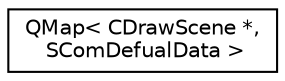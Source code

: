 digraph "类继承关系图"
{
  edge [fontname="Helvetica",fontsize="10",labelfontname="Helvetica",labelfontsize="10"];
  node [fontname="Helvetica",fontsize="10",shape=record];
  rankdir="LR";
  Node0 [label="QMap\< CDrawScene *,\l SComDefualData \>",height=0.2,width=0.4,color="black", fillcolor="white", style="filled",URL="$class_q_map.html"];
}
